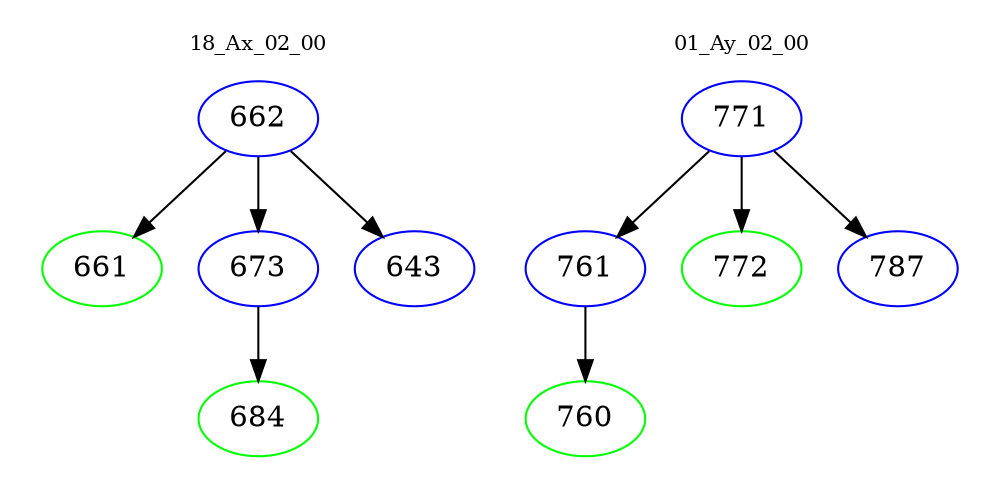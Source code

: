 digraph{
subgraph cluster_0 {
color = white
label = "18_Ax_02_00";
fontsize=10;
T0_662 [label="662", color="blue"]
T0_662 -> T0_661 [color="black"]
T0_661 [label="661", color="green"]
T0_662 -> T0_673 [color="black"]
T0_673 [label="673", color="blue"]
T0_673 -> T0_684 [color="black"]
T0_684 [label="684", color="green"]
T0_662 -> T0_643 [color="black"]
T0_643 [label="643", color="blue"]
}
subgraph cluster_1 {
color = white
label = "01_Ay_02_00";
fontsize=10;
T1_771 [label="771", color="blue"]
T1_771 -> T1_761 [color="black"]
T1_761 [label="761", color="blue"]
T1_761 -> T1_760 [color="black"]
T1_760 [label="760", color="green"]
T1_771 -> T1_772 [color="black"]
T1_772 [label="772", color="green"]
T1_771 -> T1_787 [color="black"]
T1_787 [label="787", color="blue"]
}
}
